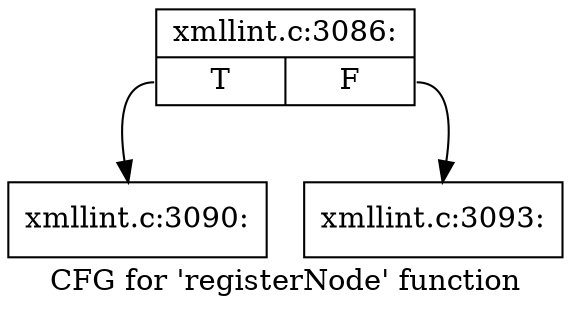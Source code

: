 digraph "CFG for 'registerNode' function" {
	label="CFG for 'registerNode' function";

	Node0x556d1b5c6a60 [shape=record,label="{xmllint.c:3086:|{<s0>T|<s1>F}}"];
	Node0x556d1b5c6a60:s0 -> Node0x556d1b5c8750;
	Node0x556d1b5c6a60:s1 -> Node0x556d1b5c87a0;
	Node0x556d1b5c8750 [shape=record,label="{xmllint.c:3090:}"];
	Node0x556d1b5c87a0 [shape=record,label="{xmllint.c:3093:}"];
}

